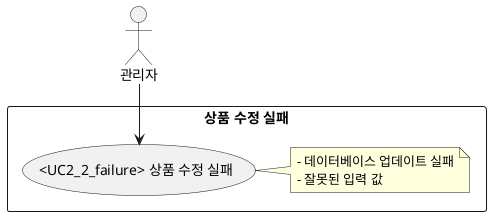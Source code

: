 @startuml
actor "관리자" as Admin

rectangle "상품 수정 실패" {
  usecase "<UC2_2_failure> 상품 수정 실패" as UC2_2_failure
  note right
  - 데이터베이스 업데이트 실패
  - 잘못된 입력 값
  end note
}

Admin --> UC2_2_failure
@enduml
